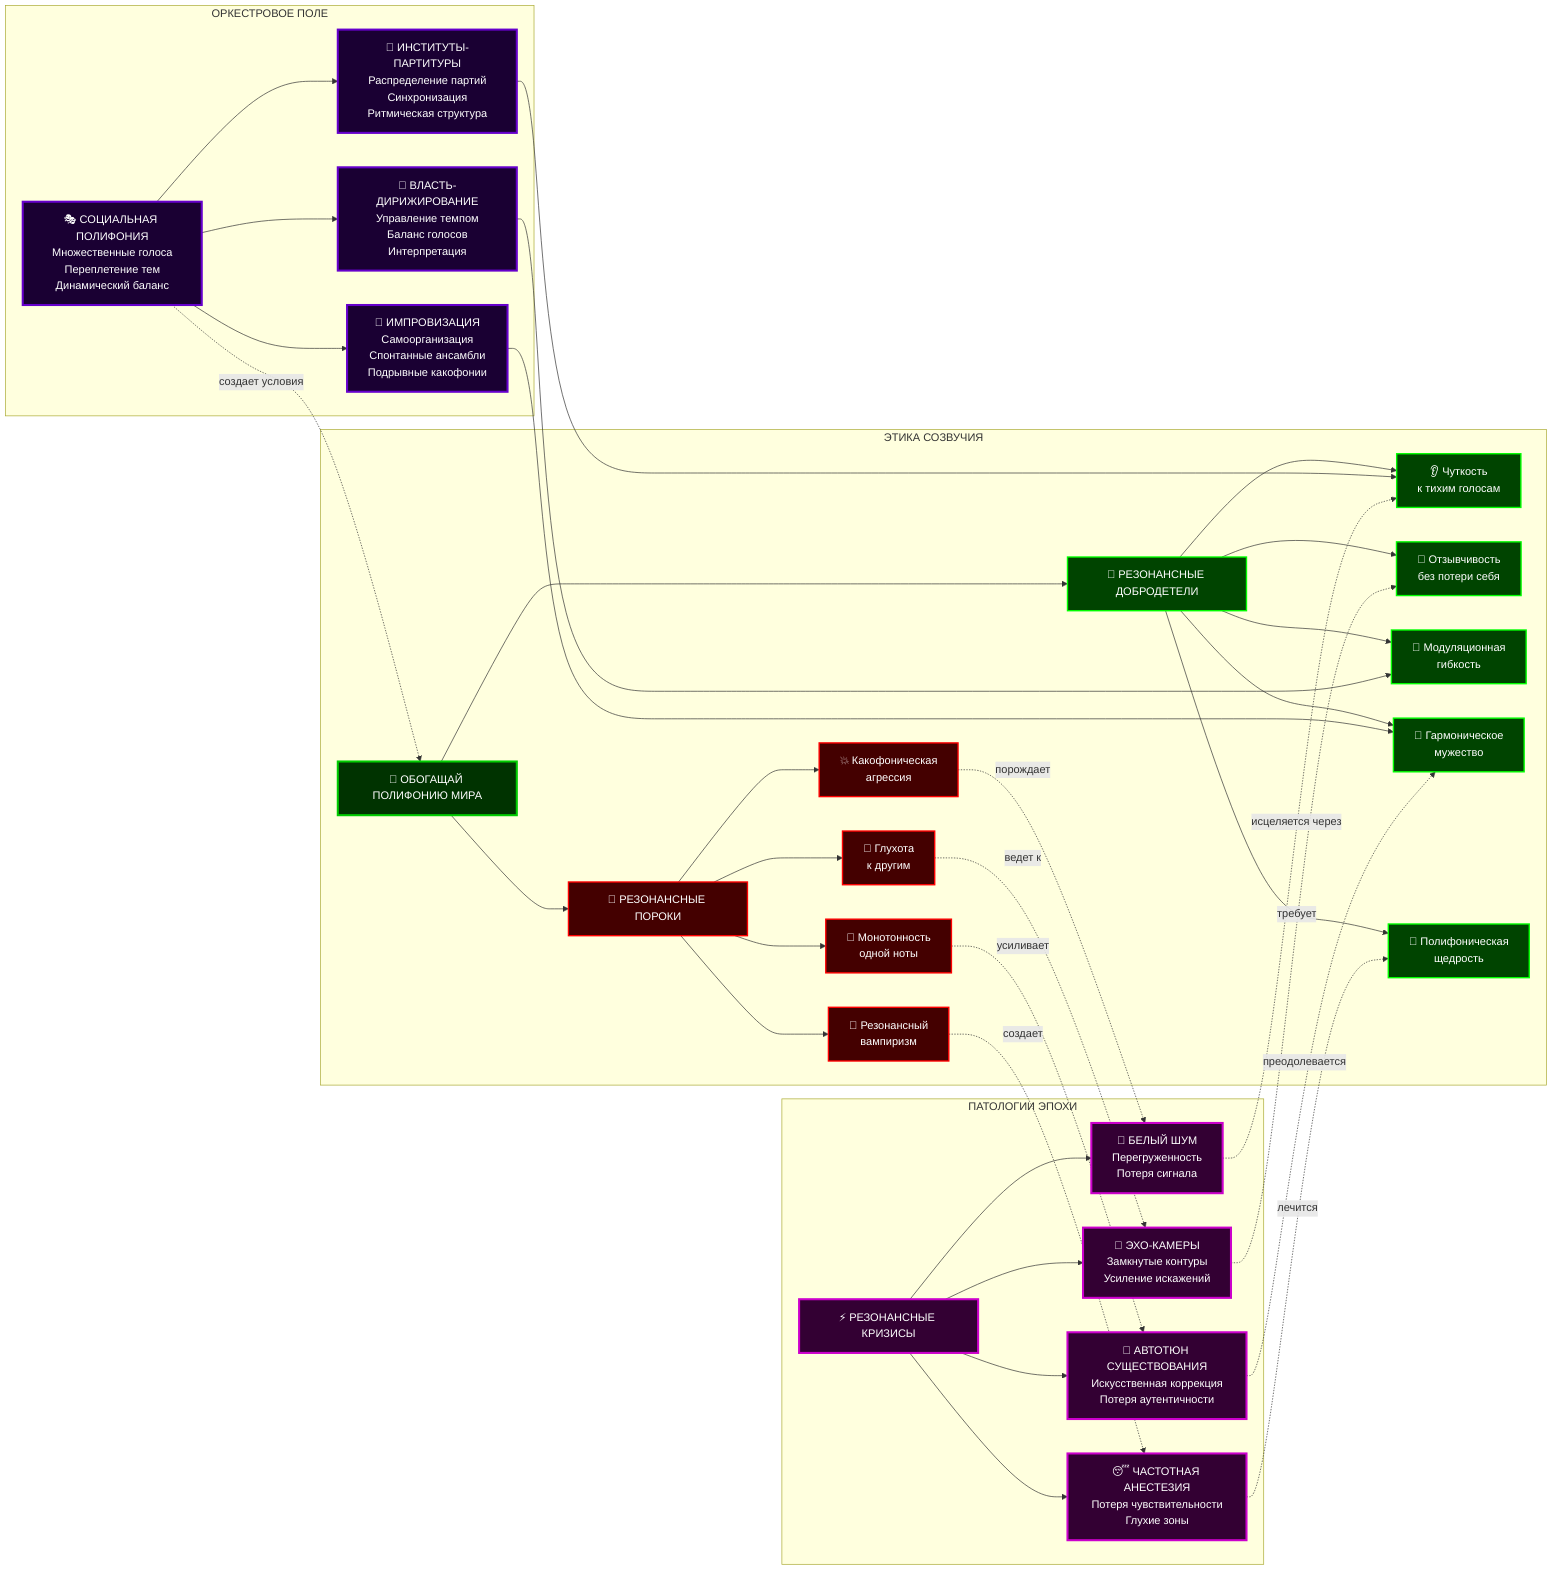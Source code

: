 flowchart LR
    subgraph "ОРКЕСТРОВОЕ ПОЛЕ"
        ORCH["🎭 СОЦИАЛЬНАЯ ПОЛИФОНИЯ<br/>Множественные голоса<br/>Переплетение тем<br/>Динамический баланс"]
        
        ORCH --> PART["📜 ИНСТИТУТЫ-ПАРТИТУРЫ<br/>Распределение партий<br/>Синхронизация<br/>Ритмическая структура"]
        
        ORCH --> COND["🎼 ВЛАСТЬ-ДИРИЖИРОВАНИЕ<br/>Управление темпом<br/>Баланс голосов<br/>Интерпретация"]
        
        ORCH --> IMPROV["🎷 ИМПРОВИЗАЦИЯ<br/>Самоорганизация<br/>Спонтанные ансамбли<br/>Подрывные какофонии"]
    end
    
    subgraph "ЭТИКА СОЗВУЧИЯ"
        ETH["💫 ОБОГАЩАЙ ПОЛИФОНИЮ МИРА"]
        
        ETH --> VIRT["🎵 РЕЗОНАНСНЫЕ ДОБРОДЕТЕЛИ"]
        VIRT --> SEN["👂 Чуткость<br/>к тихим голосам"]
        VIRT --> RESP["💞 Отзывчивость<br/>без потери себя"]
        VIRT --> FLEX["🌊 Модуляционная<br/>гибкость"]
        VIRT --> COUR["💪 Гармоническое<br/>мужество"]
        VIRT --> GEN["🎁 Полифоническая<br/>щедрость"]
        
        ETH --> VICE["🚫 РЕЗОНАНСНЫЕ ПОРОКИ"]
        VICE --> DEAF["🙉 Глухота<br/>к другим"]
        VICE --> MONO["📍 Монотонность<br/>одной ноты"]
        VICE --> AGGR["💥 Какофоническая<br/>агрессия"]
        VICE --> VAMP["🦇 Резонансный<br/>вампиризм"]
    end
    
    subgraph "ПАТОЛОГИИ ЭПОХИ"
        PATH["⚡ РЕЗОНАНСНЫЕ КРИЗИСЫ"]
        
        PATH --> NOISE["📡 БЕЛЫЙ ШУМ<br/>Перегруженность<br/>Потеря сигнала"]
        PATH --> ECHO["🔁 ЭХО-КАМЕРЫ<br/>Замкнутые контуры<br/>Усиление искажений"]
        PATH --> ANES["😴 ЧАСТОТНАЯ АНЕСТЕЗИЯ<br/>Потеря чувствительности<br/>Глухие зоны"]
        PATH --> AUTO["🤖 АВТОТЮН СУЩЕСТВОВАНИЯ<br/>Искусственная коррекция<br/>Потеря аутентичности"]
    end
    
    %% Полифонические связи
    ORCH -.->|"создает условия"| ETH
    PART --> SEN
    COND --> FLEX
    IMPROV --> COUR
    
    DEAF -.->|"ведет к"| ECHO
    MONO -.->|"усиливает"| AUTO
    AGGR -.->|"порождает"| NOISE
    VAMP -.->|"создает"| ANES
    
    %% Терапевтические резонансы
    NOISE -.->|"исцеляется через"| SEN
    ECHO -.->|"требует"| RESP
    ANES -.->|"лечится"| GEN
    AUTO -.->|"преодолевается"| COUR
    
    %% Стилизация как музыкальная партитура
    classDef orchestral fill:#1a0033,color:#fff,stroke:#6600cc,stroke-width:3px
    classDef ethical fill:#003300,color:#fff,stroke:#00cc00,stroke-width:3px
    classDef virtue fill:#004400,color:#fff,stroke:#00ff00,stroke-width:2px
    classDef vice fill:#440000,color:#fff,stroke:#ff0000,stroke-width:2px
    classDef pathology fill:#330033,color:#fff,stroke:#cc00cc,stroke-width:3px
    
    class ORCH,PART,COND,IMPROV orchestral
    class ETH ethical
    class VIRT,SEN,RESP,FLEX,COUR,GEN virtue
    class VICE,DEAF,MONO,AGGR,VAMP vice
    class PATH,NOISE,ECHO,ANES,AUTO pathology